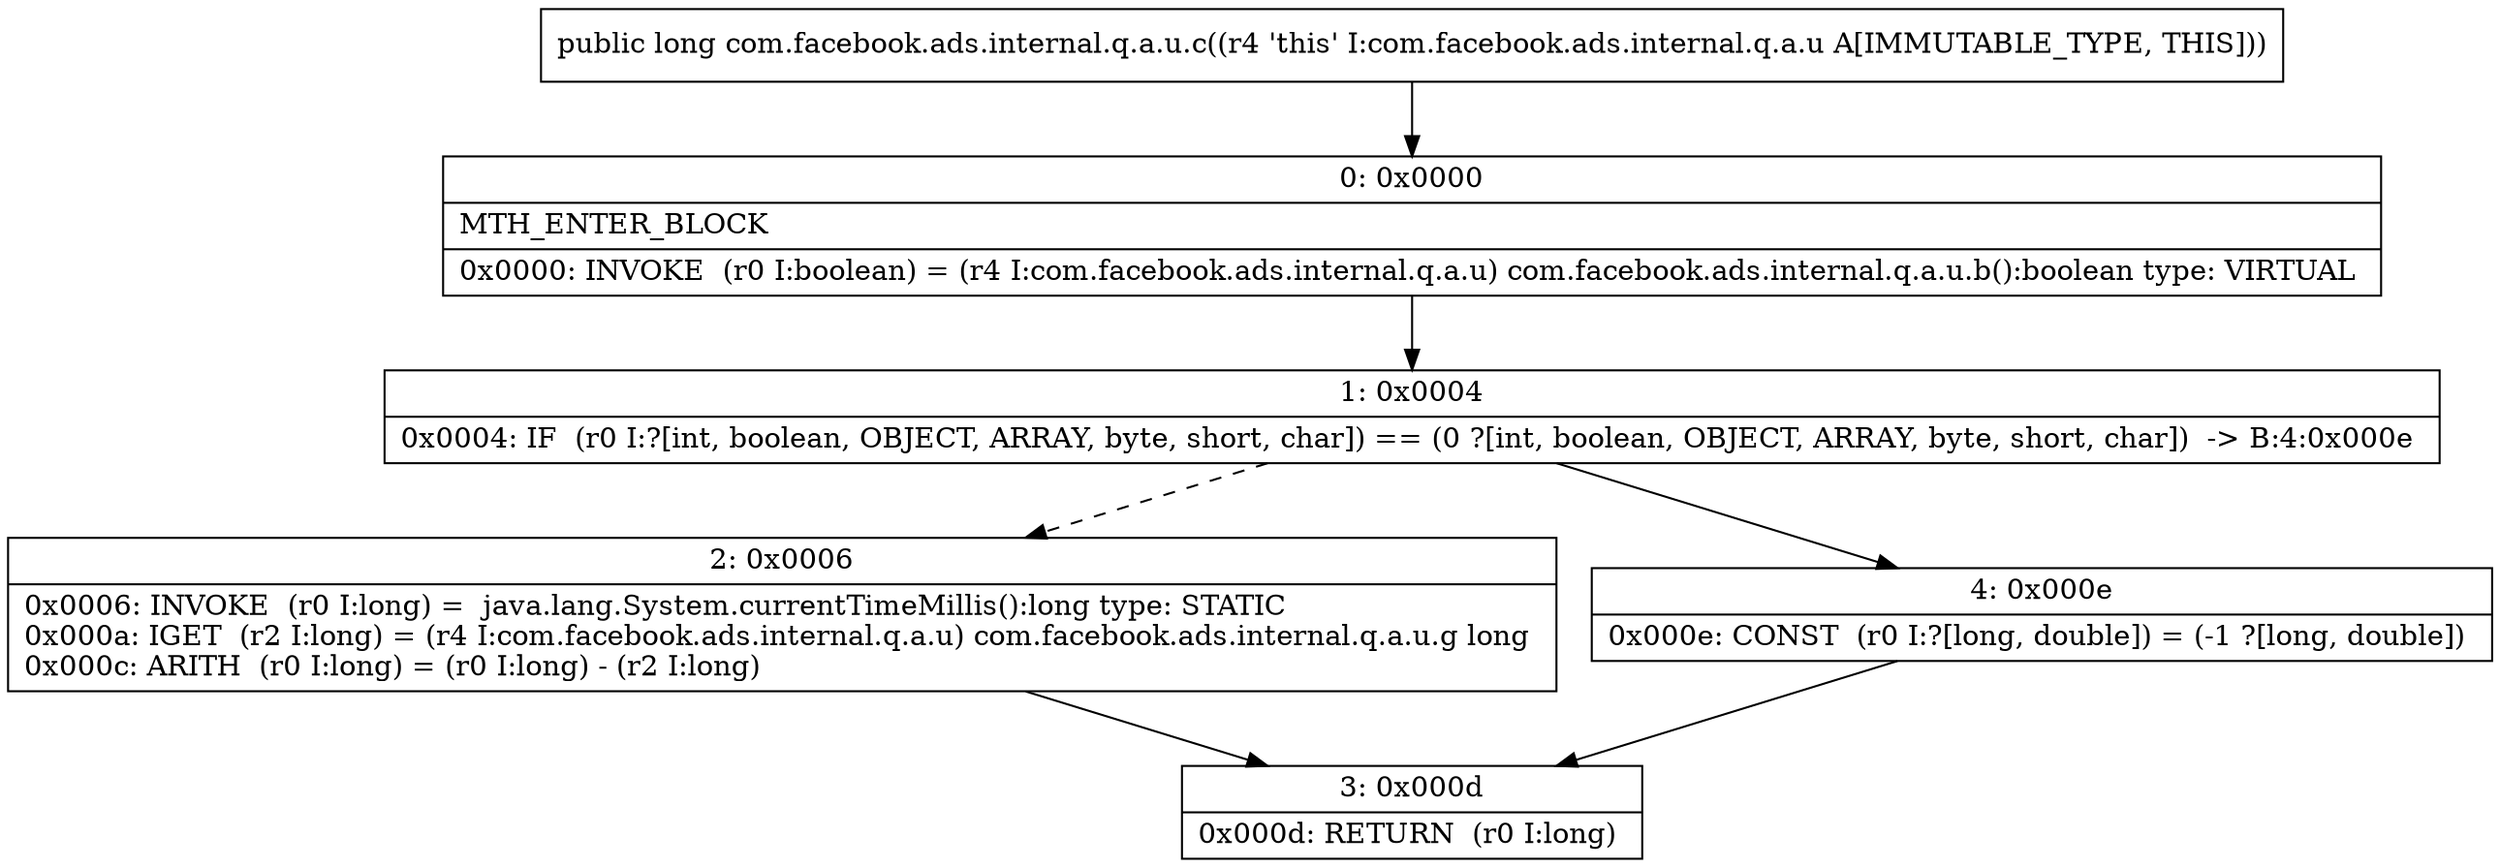 digraph "CFG forcom.facebook.ads.internal.q.a.u.c()J" {
Node_0 [shape=record,label="{0\:\ 0x0000|MTH_ENTER_BLOCK\l|0x0000: INVOKE  (r0 I:boolean) = (r4 I:com.facebook.ads.internal.q.a.u) com.facebook.ads.internal.q.a.u.b():boolean type: VIRTUAL \l}"];
Node_1 [shape=record,label="{1\:\ 0x0004|0x0004: IF  (r0 I:?[int, boolean, OBJECT, ARRAY, byte, short, char]) == (0 ?[int, boolean, OBJECT, ARRAY, byte, short, char])  \-\> B:4:0x000e \l}"];
Node_2 [shape=record,label="{2\:\ 0x0006|0x0006: INVOKE  (r0 I:long) =  java.lang.System.currentTimeMillis():long type: STATIC \l0x000a: IGET  (r2 I:long) = (r4 I:com.facebook.ads.internal.q.a.u) com.facebook.ads.internal.q.a.u.g long \l0x000c: ARITH  (r0 I:long) = (r0 I:long) \- (r2 I:long) \l}"];
Node_3 [shape=record,label="{3\:\ 0x000d|0x000d: RETURN  (r0 I:long) \l}"];
Node_4 [shape=record,label="{4\:\ 0x000e|0x000e: CONST  (r0 I:?[long, double]) = (\-1 ?[long, double]) \l}"];
MethodNode[shape=record,label="{public long com.facebook.ads.internal.q.a.u.c((r4 'this' I:com.facebook.ads.internal.q.a.u A[IMMUTABLE_TYPE, THIS])) }"];
MethodNode -> Node_0;
Node_0 -> Node_1;
Node_1 -> Node_2[style=dashed];
Node_1 -> Node_4;
Node_2 -> Node_3;
Node_4 -> Node_3;
}

